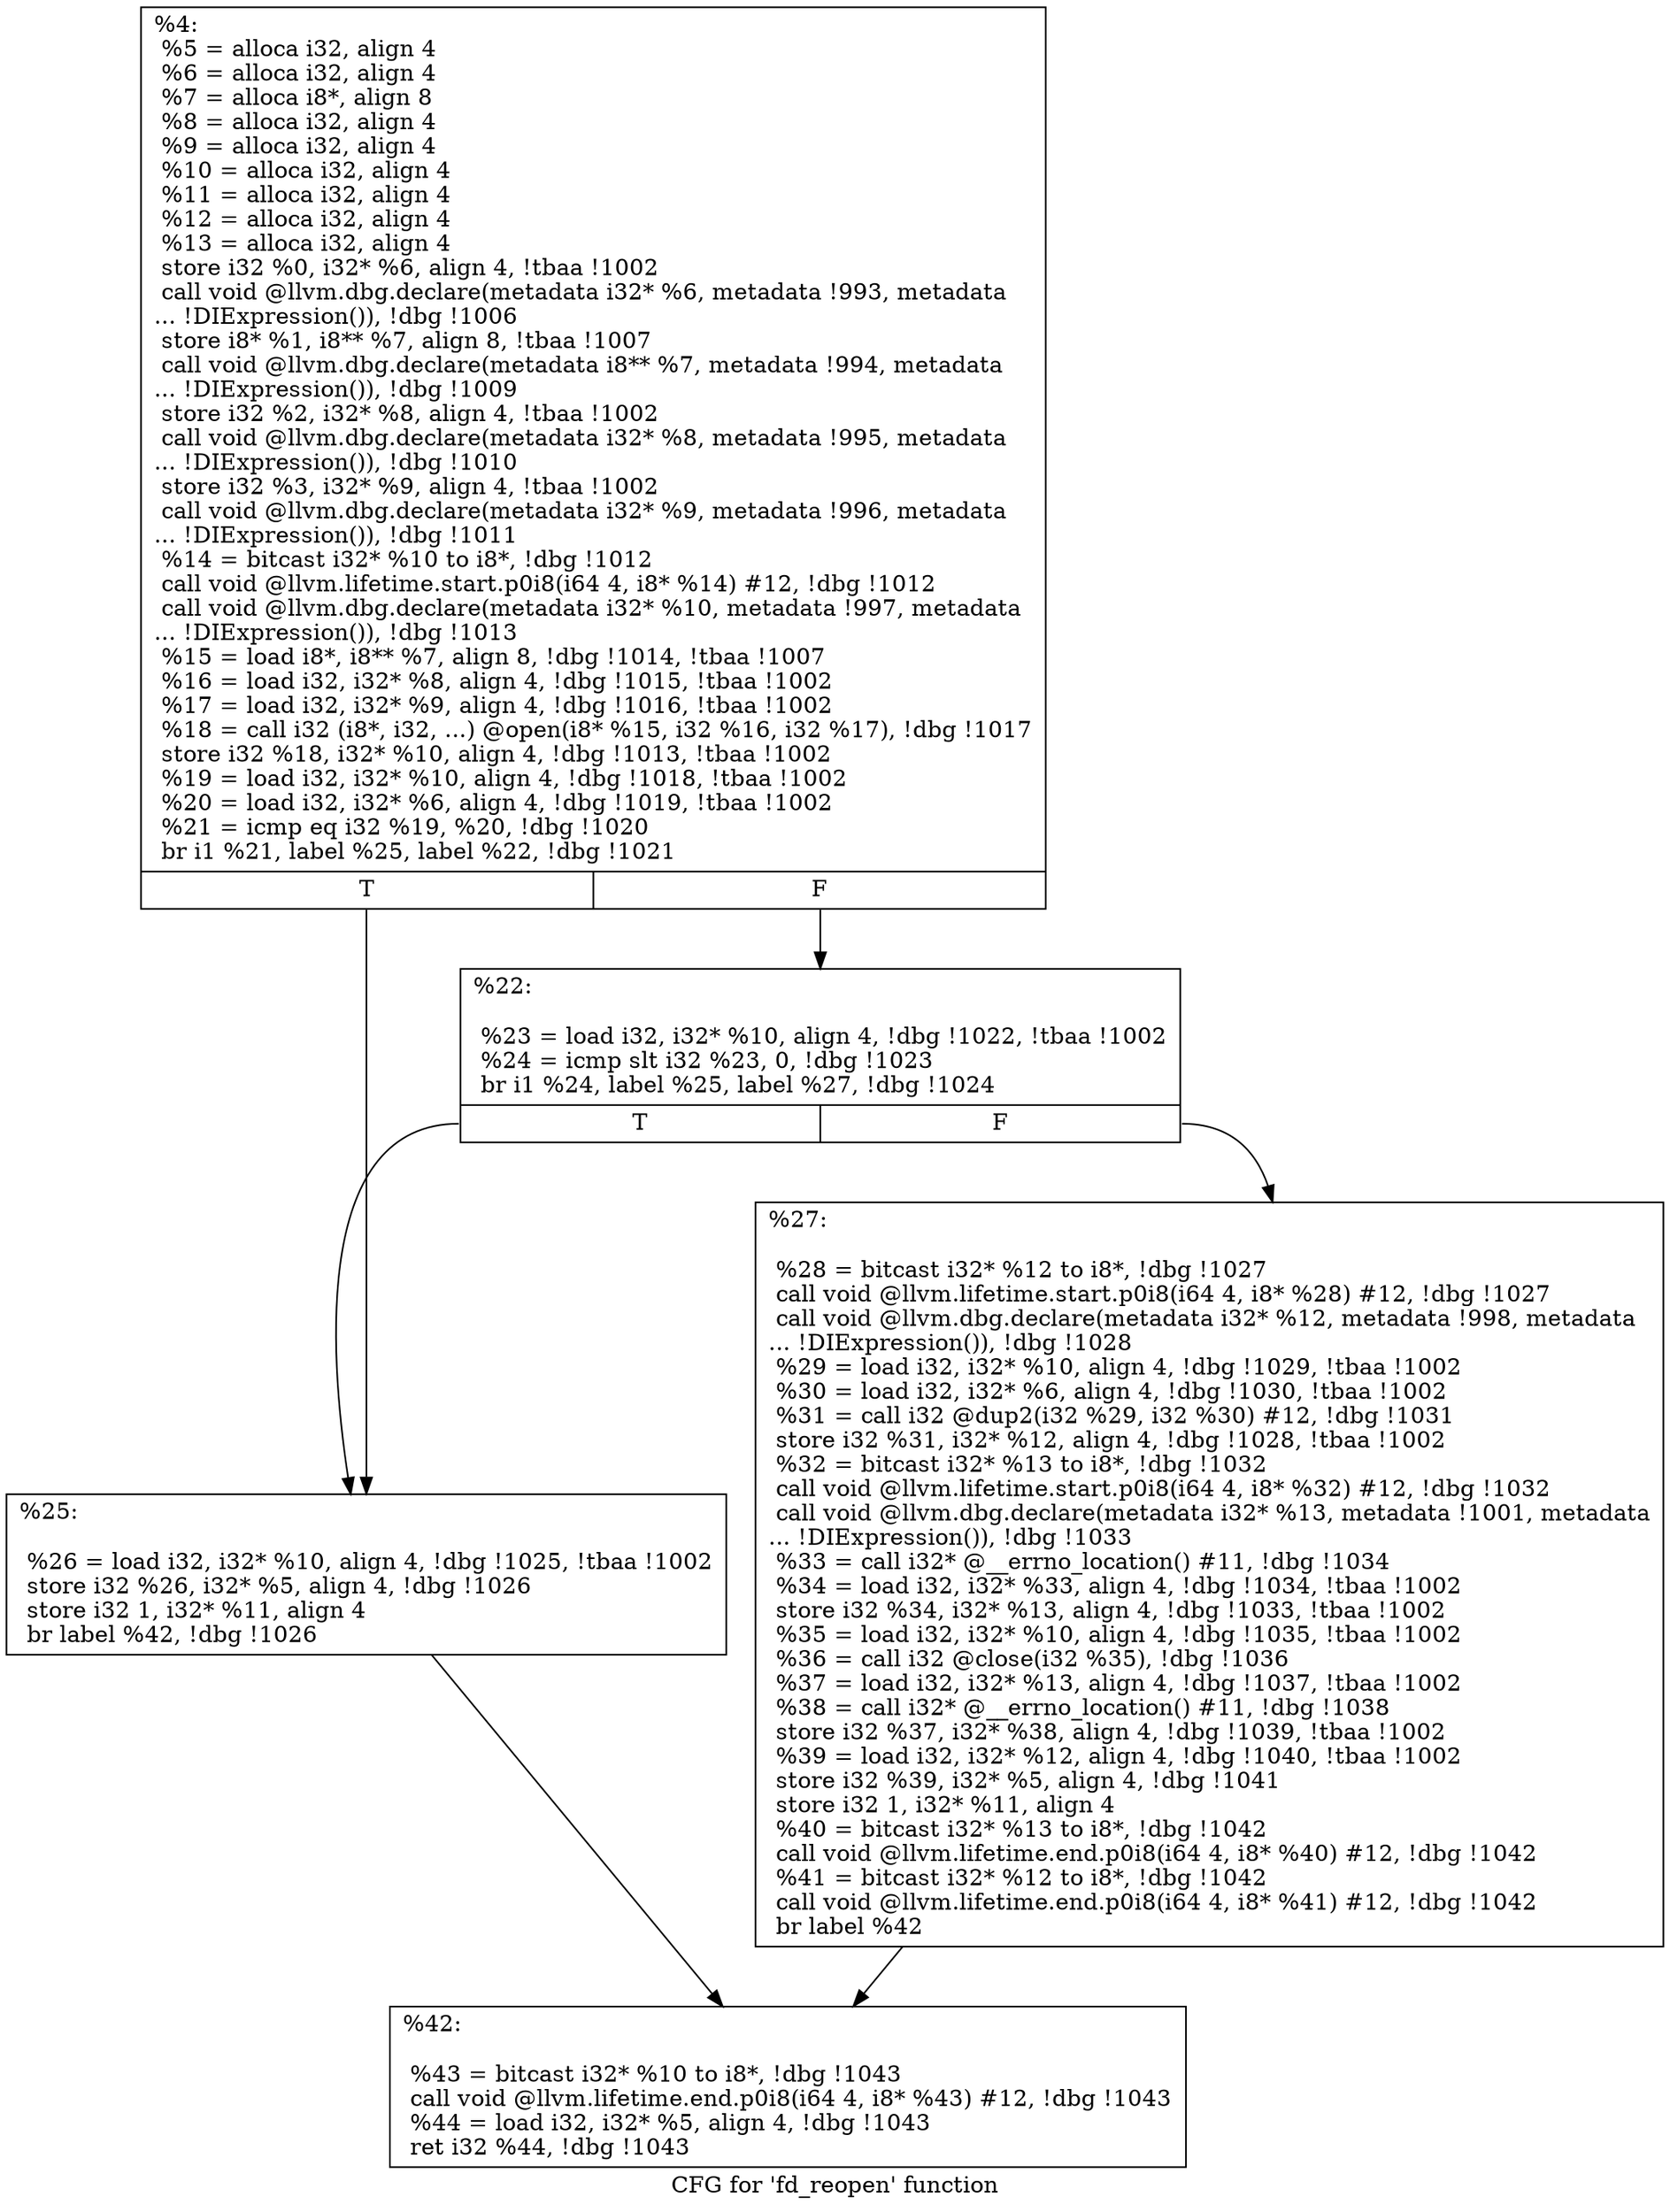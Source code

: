 digraph "CFG for 'fd_reopen' function" {
	label="CFG for 'fd_reopen' function";

	Node0x18fe0f0 [shape=record,label="{%4:\l  %5 = alloca i32, align 4\l  %6 = alloca i32, align 4\l  %7 = alloca i8*, align 8\l  %8 = alloca i32, align 4\l  %9 = alloca i32, align 4\l  %10 = alloca i32, align 4\l  %11 = alloca i32, align 4\l  %12 = alloca i32, align 4\l  %13 = alloca i32, align 4\l  store i32 %0, i32* %6, align 4, !tbaa !1002\l  call void @llvm.dbg.declare(metadata i32* %6, metadata !993, metadata\l... !DIExpression()), !dbg !1006\l  store i8* %1, i8** %7, align 8, !tbaa !1007\l  call void @llvm.dbg.declare(metadata i8** %7, metadata !994, metadata\l... !DIExpression()), !dbg !1009\l  store i32 %2, i32* %8, align 4, !tbaa !1002\l  call void @llvm.dbg.declare(metadata i32* %8, metadata !995, metadata\l... !DIExpression()), !dbg !1010\l  store i32 %3, i32* %9, align 4, !tbaa !1002\l  call void @llvm.dbg.declare(metadata i32* %9, metadata !996, metadata\l... !DIExpression()), !dbg !1011\l  %14 = bitcast i32* %10 to i8*, !dbg !1012\l  call void @llvm.lifetime.start.p0i8(i64 4, i8* %14) #12, !dbg !1012\l  call void @llvm.dbg.declare(metadata i32* %10, metadata !997, metadata\l... !DIExpression()), !dbg !1013\l  %15 = load i8*, i8** %7, align 8, !dbg !1014, !tbaa !1007\l  %16 = load i32, i32* %8, align 4, !dbg !1015, !tbaa !1002\l  %17 = load i32, i32* %9, align 4, !dbg !1016, !tbaa !1002\l  %18 = call i32 (i8*, i32, ...) @open(i8* %15, i32 %16, i32 %17), !dbg !1017\l  store i32 %18, i32* %10, align 4, !dbg !1013, !tbaa !1002\l  %19 = load i32, i32* %10, align 4, !dbg !1018, !tbaa !1002\l  %20 = load i32, i32* %6, align 4, !dbg !1019, !tbaa !1002\l  %21 = icmp eq i32 %19, %20, !dbg !1020\l  br i1 %21, label %25, label %22, !dbg !1021\l|{<s0>T|<s1>F}}"];
	Node0x18fe0f0:s0 -> Node0x18fff80;
	Node0x18fe0f0:s1 -> Node0x18fff30;
	Node0x18fff30 [shape=record,label="{%22:\l\l  %23 = load i32, i32* %10, align 4, !dbg !1022, !tbaa !1002\l  %24 = icmp slt i32 %23, 0, !dbg !1023\l  br i1 %24, label %25, label %27, !dbg !1024\l|{<s0>T|<s1>F}}"];
	Node0x18fff30:s0 -> Node0x18fff80;
	Node0x18fff30:s1 -> Node0x18fffd0;
	Node0x18fff80 [shape=record,label="{%25:\l\l  %26 = load i32, i32* %10, align 4, !dbg !1025, !tbaa !1002\l  store i32 %26, i32* %5, align 4, !dbg !1026\l  store i32 1, i32* %11, align 4\l  br label %42, !dbg !1026\l}"];
	Node0x18fff80 -> Node0x1900020;
	Node0x18fffd0 [shape=record,label="{%27:\l\l  %28 = bitcast i32* %12 to i8*, !dbg !1027\l  call void @llvm.lifetime.start.p0i8(i64 4, i8* %28) #12, !dbg !1027\l  call void @llvm.dbg.declare(metadata i32* %12, metadata !998, metadata\l... !DIExpression()), !dbg !1028\l  %29 = load i32, i32* %10, align 4, !dbg !1029, !tbaa !1002\l  %30 = load i32, i32* %6, align 4, !dbg !1030, !tbaa !1002\l  %31 = call i32 @dup2(i32 %29, i32 %30) #12, !dbg !1031\l  store i32 %31, i32* %12, align 4, !dbg !1028, !tbaa !1002\l  %32 = bitcast i32* %13 to i8*, !dbg !1032\l  call void @llvm.lifetime.start.p0i8(i64 4, i8* %32) #12, !dbg !1032\l  call void @llvm.dbg.declare(metadata i32* %13, metadata !1001, metadata\l... !DIExpression()), !dbg !1033\l  %33 = call i32* @__errno_location() #11, !dbg !1034\l  %34 = load i32, i32* %33, align 4, !dbg !1034, !tbaa !1002\l  store i32 %34, i32* %13, align 4, !dbg !1033, !tbaa !1002\l  %35 = load i32, i32* %10, align 4, !dbg !1035, !tbaa !1002\l  %36 = call i32 @close(i32 %35), !dbg !1036\l  %37 = load i32, i32* %13, align 4, !dbg !1037, !tbaa !1002\l  %38 = call i32* @__errno_location() #11, !dbg !1038\l  store i32 %37, i32* %38, align 4, !dbg !1039, !tbaa !1002\l  %39 = load i32, i32* %12, align 4, !dbg !1040, !tbaa !1002\l  store i32 %39, i32* %5, align 4, !dbg !1041\l  store i32 1, i32* %11, align 4\l  %40 = bitcast i32* %13 to i8*, !dbg !1042\l  call void @llvm.lifetime.end.p0i8(i64 4, i8* %40) #12, !dbg !1042\l  %41 = bitcast i32* %12 to i8*, !dbg !1042\l  call void @llvm.lifetime.end.p0i8(i64 4, i8* %41) #12, !dbg !1042\l  br label %42\l}"];
	Node0x18fffd0 -> Node0x1900020;
	Node0x1900020 [shape=record,label="{%42:\l\l  %43 = bitcast i32* %10 to i8*, !dbg !1043\l  call void @llvm.lifetime.end.p0i8(i64 4, i8* %43) #12, !dbg !1043\l  %44 = load i32, i32* %5, align 4, !dbg !1043\l  ret i32 %44, !dbg !1043\l}"];
}

